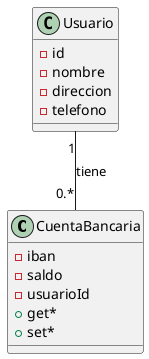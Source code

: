 @startuml

class CuentaBancaria{
    -iban
    -saldo
    -usuarioId
    +get*
    +set*
}

class Usuario{
    -id
    -nombre
    -direccion
    -telefono
}

Usuario "1" -- "0.*" CuentaBancaria : tiene

@enduml